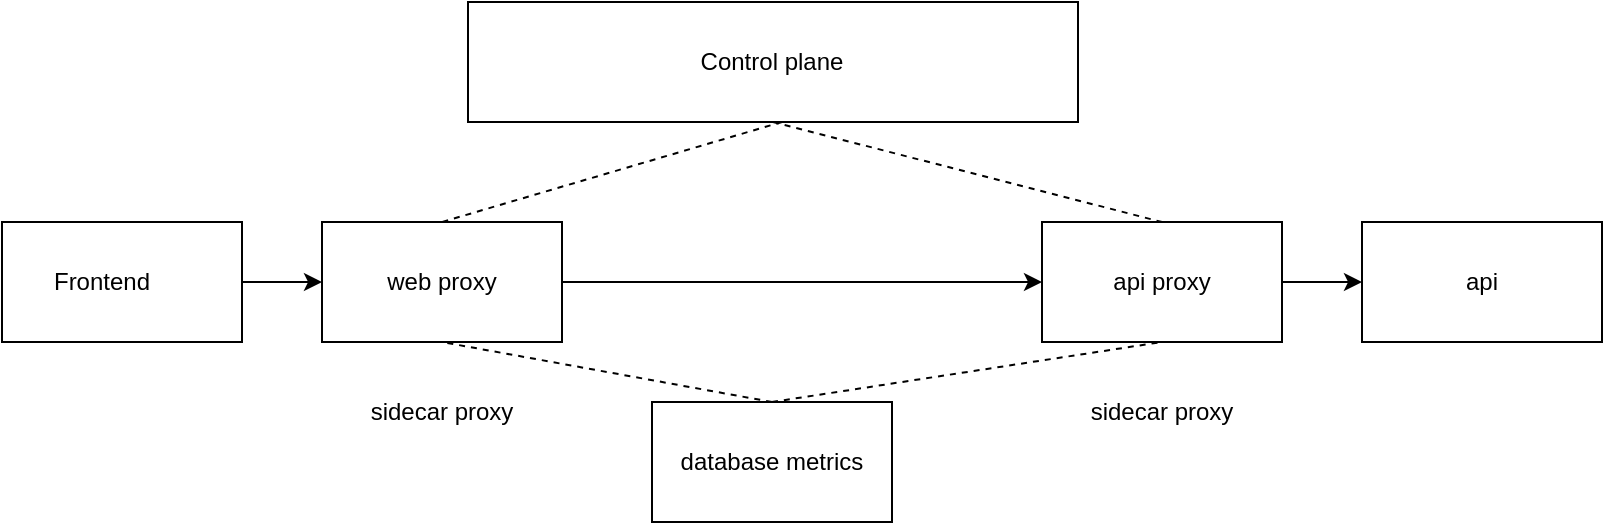 <mxfile version="20.3.1"><diagram id="Tj2Eg2omSwkNkml-T5ky" name="Page-1"><mxGraphModel dx="1348" dy="764" grid="1" gridSize="10" guides="1" tooltips="1" connect="1" arrows="1" fold="1" page="1" pageScale="1" pageWidth="850" pageHeight="1100" math="0" shadow="0"><root><mxCell id="0"/><mxCell id="1" parent="0"/><mxCell id="r9j-qVfGP8xgn2JwNX-1-1" value="" style="rounded=0;whiteSpace=wrap;html=1;" vertex="1" parent="1"><mxGeometry x="273" y="180" width="305" height="60" as="geometry"/></mxCell><mxCell id="r9j-qVfGP8xgn2JwNX-1-2" value="Control plane" style="text;html=1;strokeColor=none;fillColor=none;align=center;verticalAlign=middle;whiteSpace=wrap;rounded=0;" vertex="1" parent="1"><mxGeometry x="290" y="195" width="270" height="30" as="geometry"/></mxCell><mxCell id="r9j-qVfGP8xgn2JwNX-1-3" value="" style="rounded=0;whiteSpace=wrap;html=1;" vertex="1" parent="1"><mxGeometry x="40" y="290" width="120" height="60" as="geometry"/></mxCell><mxCell id="r9j-qVfGP8xgn2JwNX-1-4" value="" style="rounded=0;whiteSpace=wrap;html=1;" vertex="1" parent="1"><mxGeometry x="200" y="290" width="120" height="60" as="geometry"/></mxCell><mxCell id="r9j-qVfGP8xgn2JwNX-1-5" value="" style="rounded=0;whiteSpace=wrap;html=1;" vertex="1" parent="1"><mxGeometry x="560" y="290" width="120" height="60" as="geometry"/></mxCell><mxCell id="r9j-qVfGP8xgn2JwNX-1-6" value="" style="rounded=0;whiteSpace=wrap;html=1;" vertex="1" parent="1"><mxGeometry x="720" y="290" width="120" height="60" as="geometry"/></mxCell><mxCell id="r9j-qVfGP8xgn2JwNX-1-7" value="&lt;div&gt;Frontend&lt;/div&gt;" style="text;html=1;strokeColor=none;fillColor=none;align=center;verticalAlign=middle;whiteSpace=wrap;rounded=0;" vertex="1" parent="1"><mxGeometry x="60" y="305" width="60" height="30" as="geometry"/></mxCell><mxCell id="r9j-qVfGP8xgn2JwNX-1-8" value="&lt;div&gt;web proxy&lt;/div&gt;" style="text;html=1;strokeColor=none;fillColor=none;align=center;verticalAlign=middle;whiteSpace=wrap;rounded=0;" vertex="1" parent="1"><mxGeometry x="215" y="305" width="90" height="30" as="geometry"/></mxCell><mxCell id="r9j-qVfGP8xgn2JwNX-1-9" value="api proxy" style="text;html=1;strokeColor=none;fillColor=none;align=center;verticalAlign=middle;whiteSpace=wrap;rounded=0;" vertex="1" parent="1"><mxGeometry x="580" y="305" width="80" height="30" as="geometry"/></mxCell><mxCell id="r9j-qVfGP8xgn2JwNX-1-10" value="api" style="text;html=1;strokeColor=none;fillColor=none;align=center;verticalAlign=middle;whiteSpace=wrap;rounded=0;" vertex="1" parent="1"><mxGeometry x="750" y="305" width="60" height="30" as="geometry"/></mxCell><mxCell id="r9j-qVfGP8xgn2JwNX-1-12" value="" style="endArrow=classic;html=1;rounded=0;exitX=1;exitY=0.5;exitDx=0;exitDy=0;entryX=0;entryY=0.5;entryDx=0;entryDy=0;" edge="1" parent="1" source="r9j-qVfGP8xgn2JwNX-1-3" target="r9j-qVfGP8xgn2JwNX-1-4"><mxGeometry width="50" height="50" relative="1" as="geometry"><mxPoint x="400" y="420" as="sourcePoint"/><mxPoint x="450" y="370" as="targetPoint"/></mxGeometry></mxCell><mxCell id="r9j-qVfGP8xgn2JwNX-1-13" value="" style="endArrow=classic;html=1;rounded=0;exitX=1;exitY=0.5;exitDx=0;exitDy=0;entryX=0;entryY=0.5;entryDx=0;entryDy=0;" edge="1" parent="1" source="r9j-qVfGP8xgn2JwNX-1-4" target="r9j-qVfGP8xgn2JwNX-1-5"><mxGeometry width="50" height="50" relative="1" as="geometry"><mxPoint x="400" y="420" as="sourcePoint"/><mxPoint x="450" y="370" as="targetPoint"/></mxGeometry></mxCell><mxCell id="r9j-qVfGP8xgn2JwNX-1-14" value="" style="endArrow=classic;html=1;rounded=0;exitX=1;exitY=0.5;exitDx=0;exitDy=0;entryX=0;entryY=0.5;entryDx=0;entryDy=0;" edge="1" parent="1" source="r9j-qVfGP8xgn2JwNX-1-5" target="r9j-qVfGP8xgn2JwNX-1-6"><mxGeometry width="50" height="50" relative="1" as="geometry"><mxPoint x="400" y="420" as="sourcePoint"/><mxPoint x="450" y="370" as="targetPoint"/></mxGeometry></mxCell><mxCell id="r9j-qVfGP8xgn2JwNX-1-15" value="" style="endArrow=none;dashed=1;html=1;rounded=0;entryX=0.5;entryY=0;entryDx=0;entryDy=0;" edge="1" parent="1" target="r9j-qVfGP8xgn2JwNX-1-4"><mxGeometry width="50" height="50" relative="1" as="geometry"><mxPoint x="430" y="240" as="sourcePoint"/><mxPoint x="450" y="370" as="targetPoint"/></mxGeometry></mxCell><mxCell id="r9j-qVfGP8xgn2JwNX-1-16" value="" style="endArrow=none;dashed=1;html=1;rounded=0;entryX=0.5;entryY=0;entryDx=0;entryDy=0;exitX=0.5;exitY=1;exitDx=0;exitDy=0;" edge="1" parent="1" source="r9j-qVfGP8xgn2JwNX-1-1" target="r9j-qVfGP8xgn2JwNX-1-5"><mxGeometry width="50" height="50" relative="1" as="geometry"><mxPoint x="440" y="250" as="sourcePoint"/><mxPoint x="270" y="300" as="targetPoint"/></mxGeometry></mxCell><mxCell id="r9j-qVfGP8xgn2JwNX-1-17" value="sidecar proxy" style="text;html=1;strokeColor=none;fillColor=none;align=center;verticalAlign=middle;whiteSpace=wrap;rounded=0;" vertex="1" parent="1"><mxGeometry x="205" y="370" width="110" height="30" as="geometry"/></mxCell><mxCell id="r9j-qVfGP8xgn2JwNX-1-18" value="sidecar proxy" style="text;html=1;strokeColor=none;fillColor=none;align=center;verticalAlign=middle;whiteSpace=wrap;rounded=0;" vertex="1" parent="1"><mxGeometry x="565" y="370" width="110" height="30" as="geometry"/></mxCell><mxCell id="r9j-qVfGP8xgn2JwNX-1-19" value="" style="rounded=0;whiteSpace=wrap;html=1;" vertex="1" parent="1"><mxGeometry x="365" y="380" width="120" height="60" as="geometry"/></mxCell><mxCell id="r9j-qVfGP8xgn2JwNX-1-22" value="database metrics" style="text;html=1;strokeColor=none;fillColor=none;align=center;verticalAlign=middle;whiteSpace=wrap;rounded=0;" vertex="1" parent="1"><mxGeometry x="370" y="392.5" width="110" height="35" as="geometry"/></mxCell><mxCell id="r9j-qVfGP8xgn2JwNX-1-23" value="" style="endArrow=none;dashed=1;html=1;rounded=0;entryX=0.5;entryY=1;entryDx=0;entryDy=0;exitX=0.5;exitY=0;exitDx=0;exitDy=0;" edge="1" parent="1" source="r9j-qVfGP8xgn2JwNX-1-19" target="r9j-qVfGP8xgn2JwNX-1-4"><mxGeometry width="50" height="50" relative="1" as="geometry"><mxPoint x="400" y="420" as="sourcePoint"/><mxPoint x="450" y="370" as="targetPoint"/></mxGeometry></mxCell><mxCell id="r9j-qVfGP8xgn2JwNX-1-24" value="" style="endArrow=none;dashed=1;html=1;rounded=0;entryX=0.5;entryY=1;entryDx=0;entryDy=0;exitX=0.5;exitY=0;exitDx=0;exitDy=0;" edge="1" parent="1" source="r9j-qVfGP8xgn2JwNX-1-19" target="r9j-qVfGP8xgn2JwNX-1-5"><mxGeometry width="50" height="50" relative="1" as="geometry"><mxPoint x="400" y="420" as="sourcePoint"/><mxPoint x="450" y="370" as="targetPoint"/></mxGeometry></mxCell></root></mxGraphModel></diagram></mxfile>